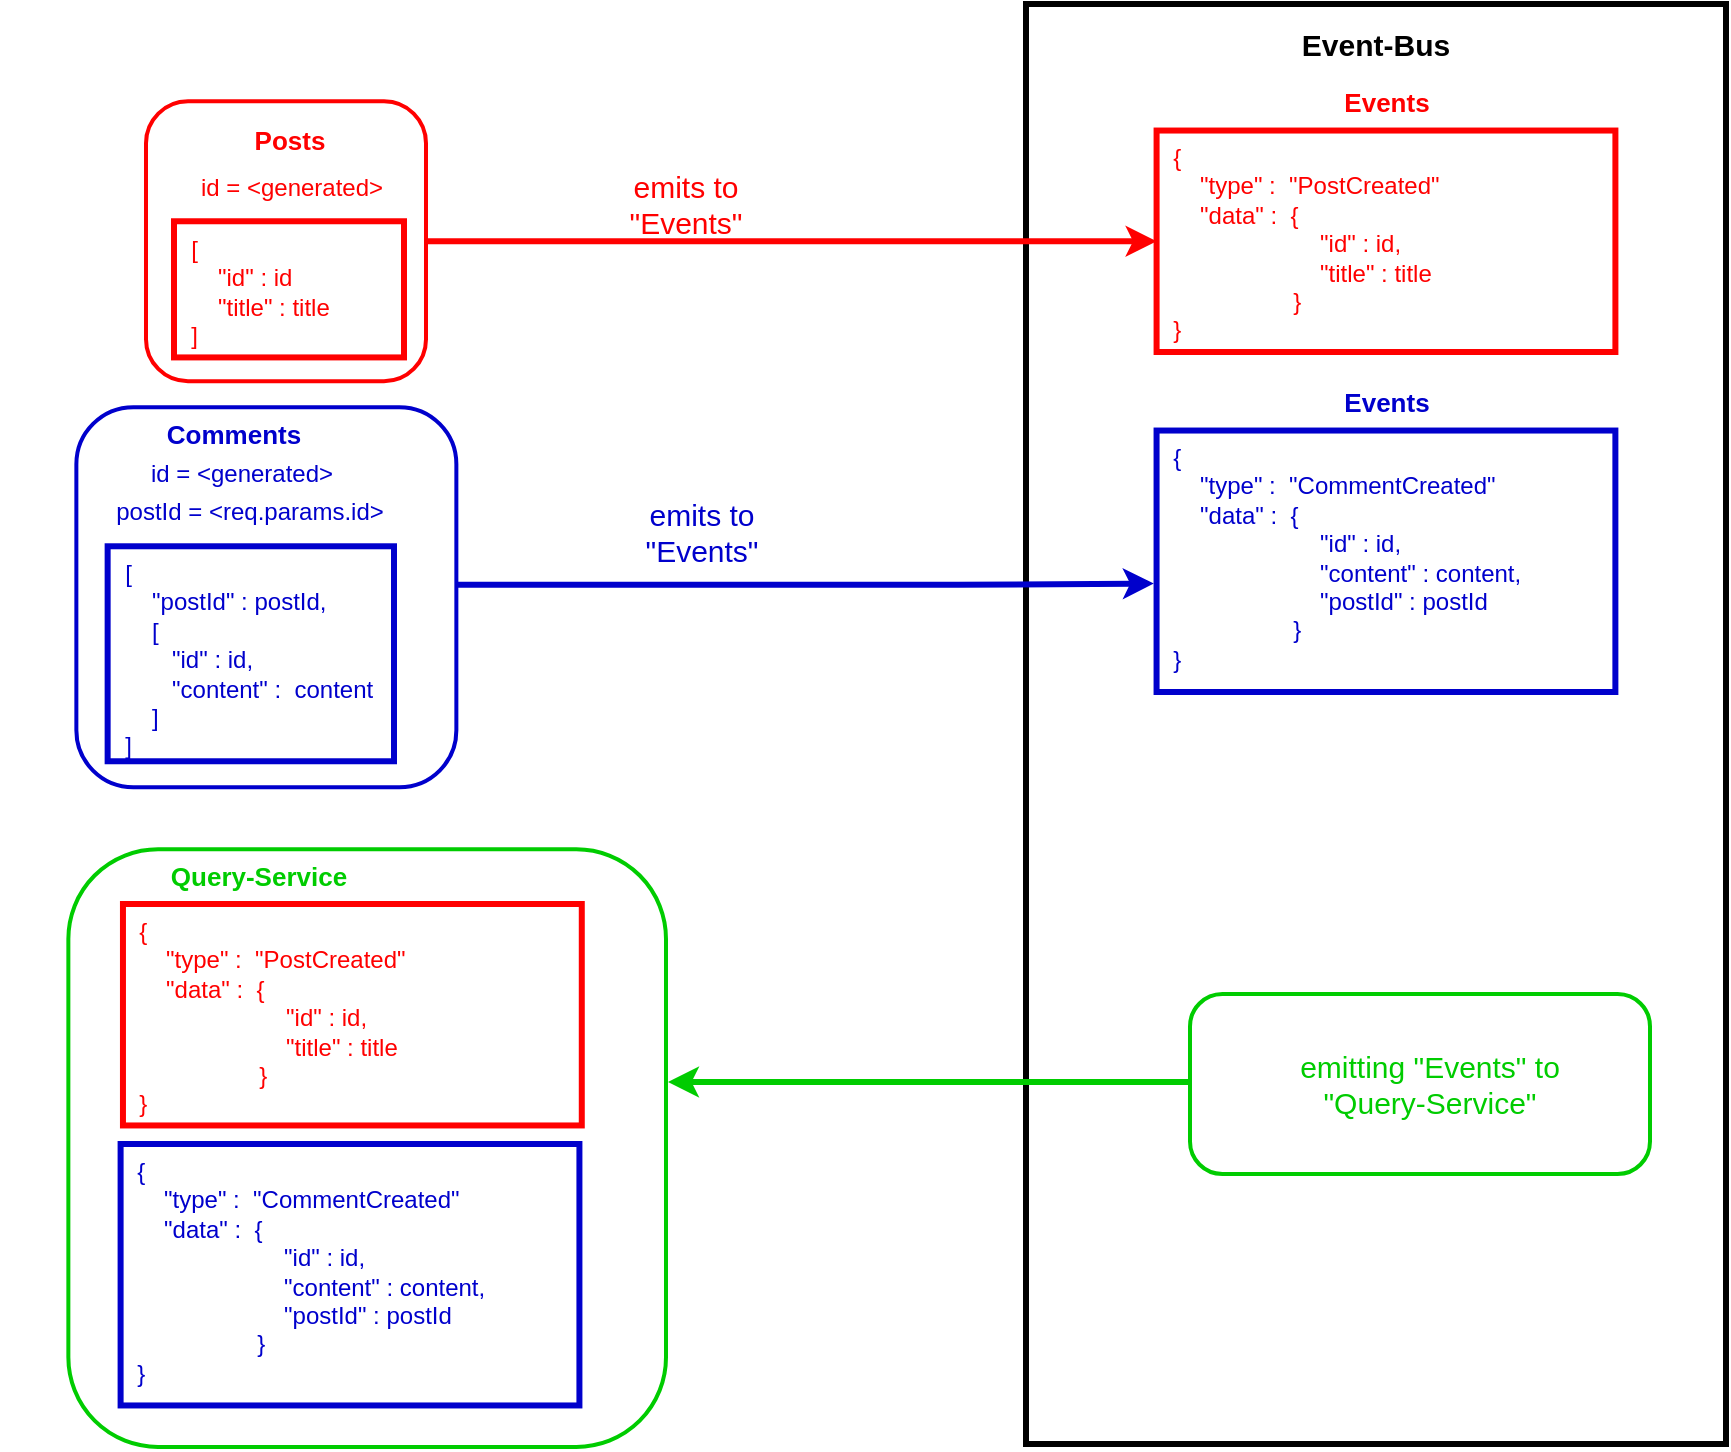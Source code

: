 <mxfile version="13.7.7" type="google"><diagram id="8PjxQUEgw9cnIEeINmBk" name="Page-1"><mxGraphModel dx="1038" dy="548" grid="1" gridSize="10" guides="1" tooltips="1" connect="1" arrows="1" fold="1" page="1" pageScale="1" pageWidth="1169" pageHeight="827" math="0" shadow="0"><root><mxCell id="0"/><mxCell id="1" parent="0"/><mxCell id="Dofe5spXG_DHrJFJcjLW-4" value="" style="group" parent="1" vertex="1" connectable="0"><mxGeometry x="254" y="30" width="229" height="200" as="geometry"/></mxCell><mxCell id="Dofe5spXG_DHrJFJcjLW-5" value="" style="group" parent="Dofe5spXG_DHrJFJcjLW-4" vertex="1" connectable="0"><mxGeometry x="40" y="28.63" width="170" height="162" as="geometry"/></mxCell><mxCell id="Dofe5spXG_DHrJFJcjLW-7" value="" style="group" parent="Dofe5spXG_DHrJFJcjLW-5" vertex="1" connectable="0"><mxGeometry width="170" height="162" as="geometry"/></mxCell><mxCell id="Dofe5spXG_DHrJFJcjLW-9" value="" style="group" parent="Dofe5spXG_DHrJFJcjLW-7" vertex="1" connectable="0"><mxGeometry width="170" height="162" as="geometry"/></mxCell><mxCell id="Dofe5spXG_DHrJFJcjLW-1" value="" style="whiteSpace=wrap;html=1;aspect=fixed;strokeColor=#FF0000;strokeWidth=2;rounded=1;" parent="Dofe5spXG_DHrJFJcjLW-9" vertex="1"><mxGeometry x="10" width="140" height="140" as="geometry"/></mxCell><mxCell id="Dofe5spXG_DHrJFJcjLW-8" value="&lt;font color=&quot;#ff0000&quot;&gt;id = &amp;lt;generated&amp;gt;&lt;/font&gt;" style="text;html=1;strokeColor=none;fillColor=none;align=center;verticalAlign=middle;whiteSpace=wrap;rounded=0;" parent="Dofe5spXG_DHrJFJcjLW-9" vertex="1"><mxGeometry x="33" y="35.328" width="100" height="15.696" as="geometry"/></mxCell><mxCell id="Dofe5spXG_DHrJFJcjLW-6" value="&lt;b&gt;&lt;font style=&quot;font-size: 13px&quot; color=&quot;#ff0000&quot;&gt;Posts&lt;/font&gt;&lt;/b&gt;" style="text;html=1;strokeColor=none;fillColor=none;align=center;verticalAlign=middle;whiteSpace=wrap;rounded=0;" parent="Dofe5spXG_DHrJFJcjLW-9" vertex="1"><mxGeometry x="62" y="9.529" width="40" height="19.059" as="geometry"/></mxCell><mxCell id="Dofe5spXG_DHrJFJcjLW-3" value="&lt;blockquote style=&quot;margin: 0 0 0 40px ; border: none ; padding: 0px&quot;&gt;&lt;/blockquote&gt;&lt;font color=&quot;#ff0000&quot;&gt;&lt;span&gt;&amp;nbsp; [&lt;/span&gt;&lt;br&gt;&amp;nbsp; &amp;nbsp; &amp;nbsp; &quot;id&quot; : id&lt;br&gt;&amp;nbsp; &amp;nbsp; &amp;nbsp; &quot;title&quot; : title&lt;br&gt;&amp;nbsp; ]&lt;/font&gt;" style="text;html=1;fillColor=none;align=left;verticalAlign=top;whiteSpace=wrap;rounded=0;strokeWidth=3;horizontal=1;strokeColor=#FF0000;" parent="Dofe5spXG_DHrJFJcjLW-9" vertex="1"><mxGeometry x="24" y="60" width="115" height="68.08" as="geometry"/></mxCell><mxCell id="Dofe5spXG_DHrJFJcjLW-11" value="" style="rounded=0;whiteSpace=wrap;html=1;strokeColor=#000000;strokeWidth=3;" parent="1" vertex="1"><mxGeometry x="744" y="10" width="350" height="720" as="geometry"/></mxCell><mxCell id="Dofe5spXG_DHrJFJcjLW-12" value="Event-Bus" style="text;html=1;strokeColor=none;fillColor=none;align=center;verticalAlign=middle;whiteSpace=wrap;rounded=0;fontStyle=1;fontSize=15;" parent="1" vertex="1"><mxGeometry x="869" y="20" width="100" height="20" as="geometry"/></mxCell><mxCell id="Dofe5spXG_DHrJFJcjLW-14" value="" style="group" parent="1" vertex="1" connectable="0"><mxGeometry x="774" y="34" width="300" height="162" as="geometry"/></mxCell><mxCell id="Dofe5spXG_DHrJFJcjLW-15" value="" style="group" parent="Dofe5spXG_DHrJFJcjLW-14" vertex="1" connectable="0"><mxGeometry width="300" height="162" as="geometry"/></mxCell><mxCell id="Dofe5spXG_DHrJFJcjLW-19" value="&lt;b&gt;&lt;font style=&quot;font-size: 13px&quot; color=&quot;#ff0000&quot;&gt;Events&lt;/font&gt;&lt;/b&gt;" style="text;html=1;strokeColor=none;fillColor=none;align=center;verticalAlign=middle;whiteSpace=wrap;rounded=0;" parent="Dofe5spXG_DHrJFJcjLW-15" vertex="1"><mxGeometry x="114.706" y="15.529" width="70.588" height="19.059" as="geometry"/></mxCell><mxCell id="Dofe5spXG_DHrJFJcjLW-20" value="&lt;blockquote style=&quot;margin: 0 0 0 40px ; border: none ; padding: 0px&quot;&gt;&lt;/blockquote&gt;&lt;font color=&quot;#ff0000&quot;&gt;&lt;span&gt;&amp;nbsp; {&lt;br&gt;&lt;/span&gt;&amp;nbsp; &amp;nbsp; &amp;nbsp; &quot;type&quot; :&amp;nbsp; &quot;PostCreated&quot;&lt;br&gt;&amp;nbsp; &amp;nbsp; &amp;nbsp; &quot;data&quot; :&amp;nbsp; { &lt;br&gt;&amp;nbsp; &amp;nbsp; &amp;nbsp; &amp;nbsp; &amp;nbsp; &amp;nbsp; &amp;nbsp; &amp;nbsp; &amp;nbsp; &amp;nbsp; &amp;nbsp; &amp;nbsp; &quot;id&quot; : id,&lt;br&gt;&amp;nbsp; &amp;nbsp; &amp;nbsp; &amp;nbsp; &amp;nbsp; &amp;nbsp; &amp;nbsp; &amp;nbsp; &amp;nbsp; &amp;nbsp; &amp;nbsp; &amp;nbsp; &quot;title&quot; : title&lt;br&gt;&amp;nbsp; &amp;nbsp; &amp;nbsp; &amp;nbsp; &amp;nbsp; &amp;nbsp; &amp;nbsp; &amp;nbsp; &amp;nbsp; &amp;nbsp; }&lt;br&gt;&amp;nbsp; }&lt;/font&gt;" style="text;html=1;fillColor=none;align=left;verticalAlign=top;whiteSpace=wrap;rounded=0;strokeWidth=3;horizontal=1;strokeColor=#FF0000;" parent="Dofe5spXG_DHrJFJcjLW-15" vertex="1"><mxGeometry x="35.29" y="39.27" width="229.41" height="110.73" as="geometry"/></mxCell><object label="" id="Tr9dhoUM_6hfw_A_lDmN-2"><mxCell style="edgeStyle=orthogonalEdgeStyle;rounded=0;orthogonalLoop=1;jettySize=auto;html=1;entryX=0;entryY=0.5;entryDx=0;entryDy=0;fontSize=15;fontColor=#FF0000;strokeColor=#FF0000;jumpSize=11;strokeWidth=3;" edge="1" parent="1" source="Dofe5spXG_DHrJFJcjLW-1" target="Dofe5spXG_DHrJFJcjLW-20"><mxGeometry relative="1" as="geometry"/></mxCell></object><mxCell id="Tr9dhoUM_6hfw_A_lDmN-3" value="emits to &quot;Events&quot;" style="text;html=1;strokeColor=none;fillColor=none;align=center;verticalAlign=middle;whiteSpace=wrap;rounded=0;fontSize=15;fontColor=#FF0000;" vertex="1" parent="1"><mxGeometry x="554" y="100" width="40" height="20" as="geometry"/></mxCell><mxCell id="Tr9dhoUM_6hfw_A_lDmN-4" value="" style="group" vertex="1" connectable="0" parent="1"><mxGeometry x="235" y="198.63" width="273" height="251.82" as="geometry"/></mxCell><mxCell id="Tr9dhoUM_6hfw_A_lDmN-5" value="" style="group" vertex="1" connectable="0" parent="Tr9dhoUM_6hfw_A_lDmN-4"><mxGeometry x="23" y="13" width="250" height="238.82" as="geometry"/></mxCell><mxCell id="Tr9dhoUM_6hfw_A_lDmN-6" value="" style="group" vertex="1" connectable="0" parent="Tr9dhoUM_6hfw_A_lDmN-5"><mxGeometry width="250" height="238.82" as="geometry"/></mxCell><mxCell id="Tr9dhoUM_6hfw_A_lDmN-7" value="" style="group" vertex="1" connectable="0" parent="Tr9dhoUM_6hfw_A_lDmN-6"><mxGeometry width="250" height="238.82" as="geometry"/></mxCell><mxCell id="Tr9dhoUM_6hfw_A_lDmN-8" value="" style="whiteSpace=wrap;html=1;aspect=fixed;strokeWidth=2;strokeColor=#0000CC;rounded=1;" vertex="1" parent="Tr9dhoUM_6hfw_A_lDmN-7"><mxGeometry x="11.18" width="190" height="190" as="geometry"/></mxCell><mxCell id="Tr9dhoUM_6hfw_A_lDmN-9" value="&lt;font color=&quot;#0000cc&quot;&gt;id = &amp;lt;generated&amp;gt;&lt;/font&gt;" style="text;html=1;strokeColor=none;fillColor=none;align=center;verticalAlign=middle;whiteSpace=wrap;rounded=0;" vertex="1" parent="Tr9dhoUM_6hfw_A_lDmN-7"><mxGeometry x="37.882" y="24.471" width="111.765" height="17.5" as="geometry"/></mxCell><mxCell id="Tr9dhoUM_6hfw_A_lDmN-10" value="&lt;b&gt;&lt;font style=&quot;font-size: 13px&quot;&gt;Comments&lt;/font&gt;&lt;/b&gt;" style="text;html=1;fillColor=none;align=center;verticalAlign=middle;whiteSpace=wrap;rounded=0;fontColor=#0000CC;" vertex="1" parent="Tr9dhoUM_6hfw_A_lDmN-7"><mxGeometry x="69.294" y="1.626" width="42.471" height="22.824" as="geometry"/></mxCell><mxCell id="Tr9dhoUM_6hfw_A_lDmN-11" value="&lt;blockquote style=&quot;margin: 0 0 0 40px ; border: none ; padding: 0px&quot;&gt;&lt;/blockquote&gt;&lt;font&gt;&lt;span&gt;&amp;nbsp; [&lt;/span&gt;&lt;br&gt;&amp;nbsp; &amp;nbsp; &amp;nbsp; &quot;postId&quot; : postId,&lt;br&gt;&amp;nbsp; &amp;nbsp; &amp;nbsp; [&amp;nbsp; &lt;br&gt;&amp;nbsp; &amp;nbsp; &amp;nbsp; &amp;nbsp; &amp;nbsp;&quot;id&quot; : id,&lt;br&gt;&amp;nbsp; &amp;nbsp; &amp;nbsp; &amp;nbsp; &amp;nbsp;&quot;content&quot; :&amp;nbsp; content&lt;br&gt;&amp;nbsp; &amp;nbsp; &amp;nbsp; ]&lt;br&gt;&amp;nbsp; ]&lt;/font&gt;" style="text;html=1;fillColor=none;align=left;verticalAlign=top;whiteSpace=wrap;rounded=0;strokeWidth=3;horizontal=1;fontColor=#0000CC;strokeColor=#0000CC;" vertex="1" parent="Tr9dhoUM_6hfw_A_lDmN-7"><mxGeometry x="26.82" y="69.51" width="143.18" height="107.49" as="geometry"/></mxCell><mxCell id="Tr9dhoUM_6hfw_A_lDmN-18" value="&lt;font color=&quot;#0000cc&quot;&gt;postId = &amp;lt;req.params.id&amp;gt;&lt;/font&gt;" style="text;html=1;strokeColor=none;fillColor=none;align=center;verticalAlign=middle;whiteSpace=wrap;rounded=0;" vertex="1" parent="Tr9dhoUM_6hfw_A_lDmN-7"><mxGeometry x="29" y="43.2" width="137.53" height="17.5" as="geometry"/></mxCell><object label="" id="Tr9dhoUM_6hfw_A_lDmN-12"><mxCell style="edgeStyle=orthogonalEdgeStyle;rounded=0;orthogonalLoop=1;jettySize=auto;html=1;entryX=-0.006;entryY=0.585;entryDx=0;entryDy=0;fontSize=15;jumpSize=11;strokeWidth=3;strokeColor=#0000CC;fontColor=#0000CC;entryPerimeter=0;" edge="1" parent="1" target="Tr9dhoUM_6hfw_A_lDmN-17"><mxGeometry relative="1" as="geometry"><mxPoint x="460" y="300.37" as="sourcePoint"/><mxPoint x="796.29" y="300.005" as="targetPoint"/><Array as="points"><mxPoint x="710" y="300"/></Array></mxGeometry></mxCell></object><mxCell id="Tr9dhoUM_6hfw_A_lDmN-13" value="emits to &quot;Events&quot;" style="text;html=1;fillColor=none;align=center;verticalAlign=middle;whiteSpace=wrap;rounded=0;fontSize=15;fontColor=#0000CC;" vertex="1" parent="1"><mxGeometry x="562" y="264" width="40" height="20" as="geometry"/></mxCell><mxCell id="Tr9dhoUM_6hfw_A_lDmN-14" value="" style="group" vertex="1" connectable="0" parent="1"><mxGeometry x="773.99" y="184" width="300" height="170" as="geometry"/></mxCell><mxCell id="Tr9dhoUM_6hfw_A_lDmN-15" value="" style="group" vertex="1" connectable="0" parent="Tr9dhoUM_6hfw_A_lDmN-14"><mxGeometry width="300" height="170" as="geometry"/></mxCell><mxCell id="Tr9dhoUM_6hfw_A_lDmN-16" value="&lt;b&gt;&lt;font style=&quot;font-size: 13px&quot;&gt;Events&lt;/font&gt;&lt;/b&gt;" style="text;html=1;strokeColor=none;fillColor=none;align=center;verticalAlign=middle;whiteSpace=wrap;rounded=0;fontColor=#0000CC;" vertex="1" parent="Tr9dhoUM_6hfw_A_lDmN-15"><mxGeometry x="114.706" y="15.529" width="70.588" height="19.059" as="geometry"/></mxCell><mxCell id="Tr9dhoUM_6hfw_A_lDmN-17" value="&lt;blockquote style=&quot;margin: 0 0 0 40px ; border: none ; padding: 0px&quot;&gt;&lt;/blockquote&gt;&lt;font color=&quot;#0000cc&quot;&gt;&amp;nbsp; {&lt;br&gt;&amp;nbsp; &amp;nbsp; &amp;nbsp; &quot;type&quot; :&amp;nbsp; &quot;CommentCreated&quot;&lt;br&gt;&amp;nbsp; &amp;nbsp; &amp;nbsp; &quot;data&quot; :&amp;nbsp; { &lt;br&gt;&amp;nbsp; &amp;nbsp; &amp;nbsp; &amp;nbsp; &amp;nbsp; &amp;nbsp; &amp;nbsp; &amp;nbsp; &amp;nbsp; &amp;nbsp; &amp;nbsp; &amp;nbsp; &quot;id&quot; : id,&lt;br&gt;&amp;nbsp; &amp;nbsp; &amp;nbsp; &amp;nbsp; &amp;nbsp; &amp;nbsp; &amp;nbsp; &amp;nbsp; &amp;nbsp; &amp;nbsp; &amp;nbsp; &amp;nbsp; &quot;content&quot; : content,&lt;br&gt;&amp;nbsp; &amp;nbsp; &amp;nbsp; &amp;nbsp; &amp;nbsp; &amp;nbsp; &amp;nbsp; &amp;nbsp; &amp;nbsp; &amp;nbsp; &amp;nbsp; &amp;nbsp; &quot;postId&quot; : postId&lt;br&gt;&amp;nbsp; &amp;nbsp; &amp;nbsp; &amp;nbsp; &amp;nbsp; &amp;nbsp; &amp;nbsp; &amp;nbsp; &amp;nbsp; &amp;nbsp; }&lt;br&gt;&amp;nbsp; }&lt;/font&gt;" style="text;html=1;fillColor=none;align=left;verticalAlign=top;whiteSpace=wrap;rounded=0;strokeWidth=3;horizontal=1;strokeColor=#0000CC;" vertex="1" parent="Tr9dhoUM_6hfw_A_lDmN-15"><mxGeometry x="35.29" y="39.27" width="229.41" height="130.73" as="geometry"/></mxCell><mxCell id="Tr9dhoUM_6hfw_A_lDmN-23" value="" style="group;fontColor=#00CC00;" vertex="1" connectable="0" parent="1"><mxGeometry x="231" y="419.63" width="334.18" height="313" as="geometry"/></mxCell><mxCell id="Tr9dhoUM_6hfw_A_lDmN-24" value="" style="group;fontColor=#00CC00;" vertex="1" connectable="0" parent="Tr9dhoUM_6hfw_A_lDmN-23"><mxGeometry x="23" y="13" width="311.18" height="300" as="geometry"/></mxCell><mxCell id="Tr9dhoUM_6hfw_A_lDmN-25" value="" style="group" vertex="1" connectable="0" parent="Tr9dhoUM_6hfw_A_lDmN-24"><mxGeometry width="311.18" height="300" as="geometry"/></mxCell><mxCell id="Tr9dhoUM_6hfw_A_lDmN-26" value="" style="group" vertex="1" connectable="0" parent="Tr9dhoUM_6hfw_A_lDmN-25"><mxGeometry width="311.18" height="300" as="geometry"/></mxCell><mxCell id="Tr9dhoUM_6hfw_A_lDmN-27" value="" style="whiteSpace=wrap;html=1;aspect=fixed;strokeWidth=2;rounded=1;strokeColor=#00CC00;" vertex="1" parent="Tr9dhoUM_6hfw_A_lDmN-26"><mxGeometry x="11.18" width="298.82" height="298.82" as="geometry"/></mxCell><mxCell id="Tr9dhoUM_6hfw_A_lDmN-29" value="&lt;b&gt;&lt;font style=&quot;font-size: 13px&quot;&gt;Query-Service&lt;/font&gt;&lt;/b&gt;" style="text;html=1;fillColor=none;align=center;verticalAlign=middle;whiteSpace=wrap;rounded=0;fontColor=#00CC00;" vertex="1" parent="Tr9dhoUM_6hfw_A_lDmN-26"><mxGeometry x="61.29" y="1.63" width="90.71" height="22.82" as="geometry"/></mxCell><mxCell id="Tr9dhoUM_6hfw_A_lDmN-35" value="&lt;blockquote style=&quot;margin: 0 0 0 40px ; border: none ; padding: 0px&quot;&gt;&lt;/blockquote&gt;&lt;font color=&quot;#0000cc&quot;&gt;&amp;nbsp; {&lt;br&gt;&amp;nbsp; &amp;nbsp; &amp;nbsp; &quot;type&quot; :&amp;nbsp; &quot;CommentCreated&quot;&lt;br&gt;&amp;nbsp; &amp;nbsp; &amp;nbsp; &quot;data&quot; :&amp;nbsp; { &lt;br&gt;&amp;nbsp; &amp;nbsp; &amp;nbsp; &amp;nbsp; &amp;nbsp; &amp;nbsp; &amp;nbsp; &amp;nbsp; &amp;nbsp; &amp;nbsp; &amp;nbsp; &amp;nbsp; &quot;id&quot; : id,&lt;br&gt;&amp;nbsp; &amp;nbsp; &amp;nbsp; &amp;nbsp; &amp;nbsp; &amp;nbsp; &amp;nbsp; &amp;nbsp; &amp;nbsp; &amp;nbsp; &amp;nbsp; &amp;nbsp; &quot;content&quot; : content,&lt;br&gt;&amp;nbsp; &amp;nbsp; &amp;nbsp; &amp;nbsp; &amp;nbsp; &amp;nbsp; &amp;nbsp; &amp;nbsp; &amp;nbsp; &amp;nbsp; &amp;nbsp; &amp;nbsp; &quot;postId&quot; : postId&lt;br&gt;&amp;nbsp; &amp;nbsp; &amp;nbsp; &amp;nbsp; &amp;nbsp; &amp;nbsp; &amp;nbsp; &amp;nbsp; &amp;nbsp; &amp;nbsp; }&lt;br&gt;&amp;nbsp; }&lt;/font&gt;" style="text;html=1;fillColor=none;align=left;verticalAlign=top;whiteSpace=wrap;rounded=0;strokeWidth=3;horizontal=1;strokeColor=#0000CC;" vertex="1" parent="Tr9dhoUM_6hfw_A_lDmN-26"><mxGeometry x="37.3" y="147.37" width="229.41" height="130.73" as="geometry"/></mxCell><mxCell id="Tr9dhoUM_6hfw_A_lDmN-36" value="&lt;blockquote style=&quot;margin: 0 0 0 40px ; border: none ; padding: 0px&quot;&gt;&lt;/blockquote&gt;&lt;font color=&quot;#ff0000&quot;&gt;&lt;span&gt;&amp;nbsp; {&lt;br&gt;&lt;/span&gt;&amp;nbsp; &amp;nbsp; &amp;nbsp; &quot;type&quot; :&amp;nbsp; &quot;PostCreated&quot;&lt;br&gt;&amp;nbsp; &amp;nbsp; &amp;nbsp; &quot;data&quot; :&amp;nbsp; { &lt;br&gt;&amp;nbsp; &amp;nbsp; &amp;nbsp; &amp;nbsp; &amp;nbsp; &amp;nbsp; &amp;nbsp; &amp;nbsp; &amp;nbsp; &amp;nbsp; &amp;nbsp; &amp;nbsp; &quot;id&quot; : id,&lt;br&gt;&amp;nbsp; &amp;nbsp; &amp;nbsp; &amp;nbsp; &amp;nbsp; &amp;nbsp; &amp;nbsp; &amp;nbsp; &amp;nbsp; &amp;nbsp; &amp;nbsp; &amp;nbsp; &quot;title&quot; : title&lt;br&gt;&amp;nbsp; &amp;nbsp; &amp;nbsp; &amp;nbsp; &amp;nbsp; &amp;nbsp; &amp;nbsp; &amp;nbsp; &amp;nbsp; &amp;nbsp; }&lt;br&gt;&amp;nbsp; }&lt;/font&gt;" style="text;html=1;fillColor=none;align=left;verticalAlign=top;whiteSpace=wrap;rounded=0;strokeWidth=3;horizontal=1;strokeColor=#FF0000;" vertex="1" parent="Tr9dhoUM_6hfw_A_lDmN-26"><mxGeometry x="38.48" y="27.37" width="229.41" height="110.73" as="geometry"/></mxCell><mxCell id="Tr9dhoUM_6hfw_A_lDmN-38" style="edgeStyle=orthogonalEdgeStyle;rounded=0;jumpSize=11;orthogonalLoop=1;jettySize=auto;html=1;strokeWidth=3;fontSize=15;fontColor=#00CC00;strokeColor=#00CC00;" edge="1" parent="1"><mxGeometry relative="1" as="geometry"><mxPoint x="826" y="549" as="sourcePoint"/><mxPoint x="565" y="549" as="targetPoint"/></mxGeometry></mxCell><mxCell id="Tr9dhoUM_6hfw_A_lDmN-20" value="" style="rounded=1;whiteSpace=wrap;html=1;strokeWidth=2;fontSize=15;arcSize=18;strokeColor=#00CC00;fontColor=#00CC00;" vertex="1" parent="1"><mxGeometry x="826" y="505" width="230" height="90" as="geometry"/></mxCell><mxCell id="Tr9dhoUM_6hfw_A_lDmN-22" value="" style="group" vertex="1" connectable="0" parent="1"><mxGeometry x="814" y="509" width="230" height="91" as="geometry"/></mxCell><mxCell id="Tr9dhoUM_6hfw_A_lDmN-37" value="" style="group" vertex="1" connectable="0" parent="Tr9dhoUM_6hfw_A_lDmN-22"><mxGeometry y="1" width="230" height="90" as="geometry"/></mxCell><mxCell id="Tr9dhoUM_6hfw_A_lDmN-21" value="emitting &quot;Events&quot; to &quot;Query-Service&quot;" style="text;html=1;strokeColor=none;fillColor=none;align=center;verticalAlign=middle;whiteSpace=wrap;rounded=0;fontSize=15;fontColor=#00CC00;" vertex="1" parent="Tr9dhoUM_6hfw_A_lDmN-37"><mxGeometry x="57" y="12.45" width="150" height="56" as="geometry"/></mxCell></root></mxGraphModel></diagram></mxfile>